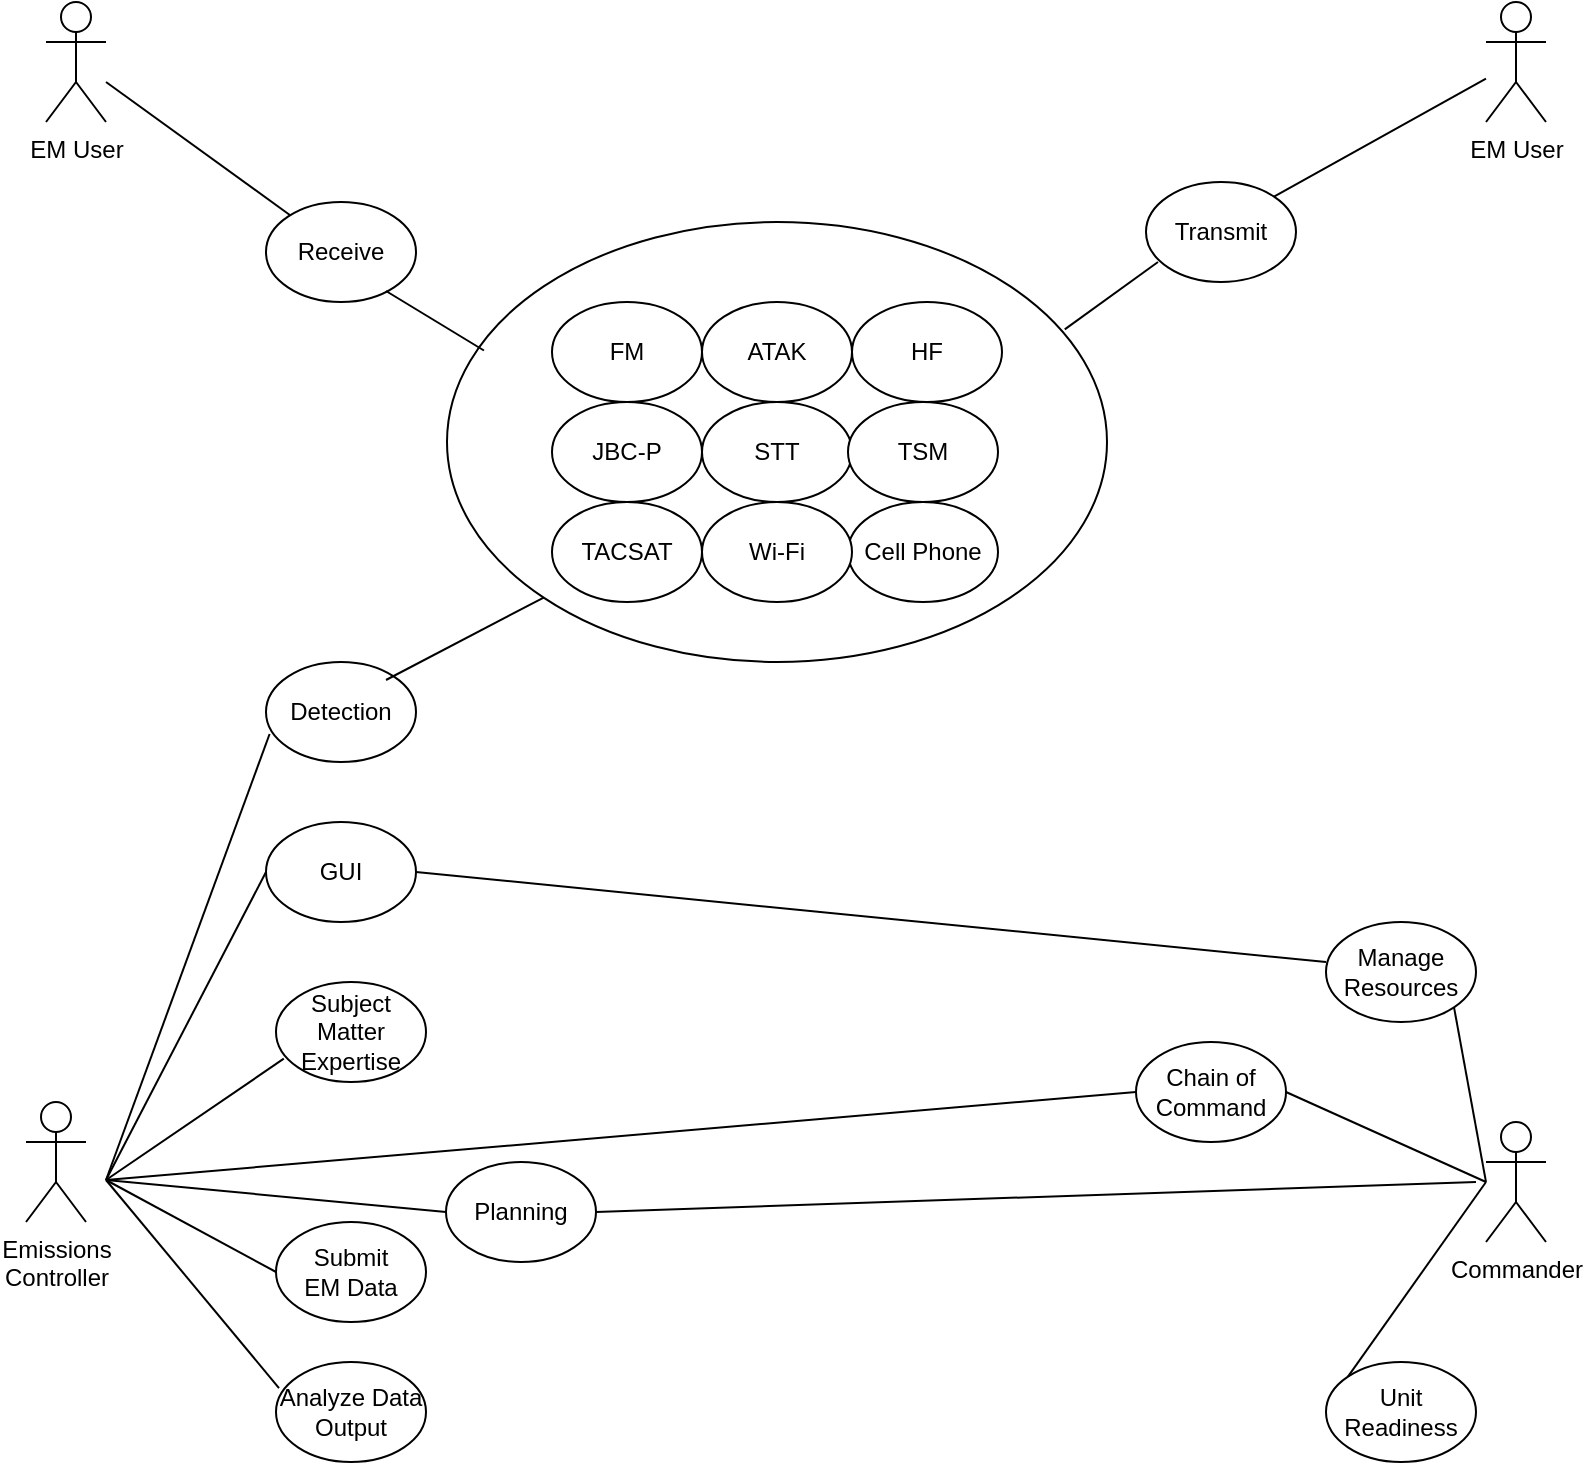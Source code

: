 <mxfile version="23.1.5" type="device">
  <diagram name="Page-1" id="NqtYh5oBrN-9P4b8eAaS">
    <mxGraphModel dx="1687" dy="984" grid="1" gridSize="10" guides="1" tooltips="1" connect="1" arrows="1" fold="1" page="1" pageScale="1" pageWidth="850" pageHeight="1100" math="0" shadow="0">
      <root>
        <mxCell id="0" />
        <mxCell id="1" parent="0" />
        <mxCell id="JL0Pg_3kviWd-iXirs0k-63" value="" style="ellipse;whiteSpace=wrap;html=1;" vertex="1" parent="1">
          <mxGeometry x="260.5" y="300" width="330" height="220" as="geometry" />
        </mxCell>
        <mxCell id="JL0Pg_3kviWd-iXirs0k-1" value="Emissions&lt;br&gt;Controller" style="shape=umlActor;verticalLabelPosition=bottom;verticalAlign=top;html=1;outlineConnect=0;" vertex="1" parent="1">
          <mxGeometry x="50" y="740" width="30" height="60" as="geometry" />
        </mxCell>
        <mxCell id="JL0Pg_3kviWd-iXirs0k-4" value="Commander" style="shape=umlActor;verticalLabelPosition=bottom;verticalAlign=top;html=1;outlineConnect=0;" vertex="1" parent="1">
          <mxGeometry x="780" y="750" width="30" height="60" as="geometry" />
        </mxCell>
        <mxCell id="JL0Pg_3kviWd-iXirs0k-11" value="EM User" style="shape=umlActor;verticalLabelPosition=bottom;verticalAlign=top;html=1;outlineConnect=0;" vertex="1" parent="1">
          <mxGeometry x="60" y="190" width="30" height="60" as="geometry" />
        </mxCell>
        <mxCell id="JL0Pg_3kviWd-iXirs0k-15" value="EM User" style="shape=umlActor;verticalLabelPosition=bottom;verticalAlign=top;html=1;outlineConnect=0;" vertex="1" parent="1">
          <mxGeometry x="780" y="190" width="30" height="60" as="geometry" />
        </mxCell>
        <mxCell id="JL0Pg_3kviWd-iXirs0k-16" value="Manage&lt;br&gt;Resources" style="ellipse;whiteSpace=wrap;html=1;" vertex="1" parent="1">
          <mxGeometry x="700" y="650" width="75" height="50" as="geometry" />
        </mxCell>
        <mxCell id="JL0Pg_3kviWd-iXirs0k-17" value="Chain of Command" style="ellipse;whiteSpace=wrap;html=1;" vertex="1" parent="1">
          <mxGeometry x="605" y="710" width="75" height="50" as="geometry" />
        </mxCell>
        <mxCell id="JL0Pg_3kviWd-iXirs0k-18" value="Analyze Data Output" style="ellipse;whiteSpace=wrap;html=1;" vertex="1" parent="1">
          <mxGeometry x="175" y="870" width="75" height="50" as="geometry" />
        </mxCell>
        <mxCell id="JL0Pg_3kviWd-iXirs0k-19" value="Planning" style="ellipse;whiteSpace=wrap;html=1;" vertex="1" parent="1">
          <mxGeometry x="260" y="770" width="75" height="50" as="geometry" />
        </mxCell>
        <mxCell id="JL0Pg_3kviWd-iXirs0k-20" value="Submit&lt;br&gt;EM Data" style="ellipse;whiteSpace=wrap;html=1;" vertex="1" parent="1">
          <mxGeometry x="175" y="800" width="75" height="50" as="geometry" />
        </mxCell>
        <mxCell id="JL0Pg_3kviWd-iXirs0k-22" value="GUI" style="ellipse;whiteSpace=wrap;html=1;" vertex="1" parent="1">
          <mxGeometry x="170" y="600" width="75" height="50" as="geometry" />
        </mxCell>
        <mxCell id="JL0Pg_3kviWd-iXirs0k-23" value="TACSAT" style="ellipse;whiteSpace=wrap;html=1;" vertex="1" parent="1">
          <mxGeometry x="313" y="440" width="75" height="50" as="geometry" />
        </mxCell>
        <mxCell id="JL0Pg_3kviWd-iXirs0k-24" value="HF" style="ellipse;whiteSpace=wrap;html=1;" vertex="1" parent="1">
          <mxGeometry x="463" y="340" width="75" height="50" as="geometry" />
        </mxCell>
        <mxCell id="JL0Pg_3kviWd-iXirs0k-25" value="JBC-P" style="ellipse;whiteSpace=wrap;html=1;" vertex="1" parent="1">
          <mxGeometry x="313" y="390" width="75" height="50" as="geometry" />
        </mxCell>
        <mxCell id="JL0Pg_3kviWd-iXirs0k-26" value="STT" style="ellipse;whiteSpace=wrap;html=1;" vertex="1" parent="1">
          <mxGeometry x="388" y="390" width="75" height="50" as="geometry" />
        </mxCell>
        <mxCell id="JL0Pg_3kviWd-iXirs0k-27" value="ATAK" style="ellipse;whiteSpace=wrap;html=1;" vertex="1" parent="1">
          <mxGeometry x="388" y="340" width="75" height="50" as="geometry" />
        </mxCell>
        <mxCell id="JL0Pg_3kviWd-iXirs0k-28" value="FM" style="ellipse;whiteSpace=wrap;html=1;" vertex="1" parent="1">
          <mxGeometry x="313" y="340" width="75" height="50" as="geometry" />
        </mxCell>
        <mxCell id="JL0Pg_3kviWd-iXirs0k-29" value="Cell Phone" style="ellipse;whiteSpace=wrap;html=1;" vertex="1" parent="1">
          <mxGeometry x="461" y="440" width="75" height="50" as="geometry" />
        </mxCell>
        <mxCell id="JL0Pg_3kviWd-iXirs0k-30" value="Wi-Fi" style="ellipse;whiteSpace=wrap;html=1;" vertex="1" parent="1">
          <mxGeometry x="388" y="440" width="75" height="50" as="geometry" />
        </mxCell>
        <mxCell id="JL0Pg_3kviWd-iXirs0k-31" value="Detection" style="ellipse;whiteSpace=wrap;html=1;" vertex="1" parent="1">
          <mxGeometry x="170" y="520" width="75" height="50" as="geometry" />
        </mxCell>
        <mxCell id="JL0Pg_3kviWd-iXirs0k-32" value="Unit Readiness" style="ellipse;whiteSpace=wrap;html=1;" vertex="1" parent="1">
          <mxGeometry x="700" y="870" width="75" height="50" as="geometry" />
        </mxCell>
        <mxCell id="JL0Pg_3kviWd-iXirs0k-33" value="Transmit" style="ellipse;whiteSpace=wrap;html=1;" vertex="1" parent="1">
          <mxGeometry x="610" y="280" width="75" height="50" as="geometry" />
        </mxCell>
        <mxCell id="JL0Pg_3kviWd-iXirs0k-34" value="Receive" style="ellipse;whiteSpace=wrap;html=1;" vertex="1" parent="1">
          <mxGeometry x="170" y="290" width="75" height="50" as="geometry" />
        </mxCell>
        <mxCell id="JL0Pg_3kviWd-iXirs0k-35" value="TSM" style="ellipse;whiteSpace=wrap;html=1;" vertex="1" parent="1">
          <mxGeometry x="461" y="390" width="75" height="50" as="geometry" />
        </mxCell>
        <mxCell id="JL0Pg_3kviWd-iXirs0k-45" value="Subject Matter Expertise" style="ellipse;whiteSpace=wrap;html=1;" vertex="1" parent="1">
          <mxGeometry x="175" y="680" width="75" height="50" as="geometry" />
        </mxCell>
        <mxCell id="JL0Pg_3kviWd-iXirs0k-48" value="" style="endArrow=none;html=1;rounded=0;" edge="1" parent="1" target="JL0Pg_3kviWd-iXirs0k-34">
          <mxGeometry width="50" height="50" relative="1" as="geometry">
            <mxPoint x="90" y="230" as="sourcePoint" />
            <mxPoint x="140" y="180" as="targetPoint" />
          </mxGeometry>
        </mxCell>
        <mxCell id="JL0Pg_3kviWd-iXirs0k-49" value="" style="endArrow=none;html=1;rounded=0;entryX=1;entryY=0;entryDx=0;entryDy=0;" edge="1" parent="1" source="JL0Pg_3kviWd-iXirs0k-15" target="JL0Pg_3kviWd-iXirs0k-33">
          <mxGeometry width="50" height="50" relative="1" as="geometry">
            <mxPoint x="580" y="213" as="sourcePoint" />
            <mxPoint x="672" y="280" as="targetPoint" />
          </mxGeometry>
        </mxCell>
        <mxCell id="JL0Pg_3kviWd-iXirs0k-50" value="" style="endArrow=none;html=1;rounded=0;entryX=1;entryY=0;entryDx=0;entryDy=0;exitX=0.024;exitY=0.72;exitDx=0;exitDy=0;exitPerimeter=0;" edge="1" parent="1" source="JL0Pg_3kviWd-iXirs0k-31">
          <mxGeometry width="50" height="50" relative="1" as="geometry">
            <mxPoint x="196" y="720" as="sourcePoint" />
            <mxPoint x="90" y="779" as="targetPoint" />
          </mxGeometry>
        </mxCell>
        <mxCell id="JL0Pg_3kviWd-iXirs0k-51" value="" style="endArrow=none;html=1;rounded=0;entryX=1;entryY=0;entryDx=0;entryDy=0;exitX=0;exitY=0.5;exitDx=0;exitDy=0;" edge="1" parent="1" source="JL0Pg_3kviWd-iXirs0k-22">
          <mxGeometry width="50" height="50" relative="1" as="geometry">
            <mxPoint x="196" y="720" as="sourcePoint" />
            <mxPoint x="90" y="779" as="targetPoint" />
          </mxGeometry>
        </mxCell>
        <mxCell id="JL0Pg_3kviWd-iXirs0k-52" value="" style="endArrow=none;html=1;rounded=0;entryX=1;entryY=0;entryDx=0;entryDy=0;exitX=0;exitY=0.5;exitDx=0;exitDy=0;" edge="1" parent="1" source="JL0Pg_3kviWd-iXirs0k-19">
          <mxGeometry width="50" height="50" relative="1" as="geometry">
            <mxPoint x="250" y="770" as="sourcePoint" />
            <mxPoint x="90" y="779" as="targetPoint" />
          </mxGeometry>
        </mxCell>
        <mxCell id="JL0Pg_3kviWd-iXirs0k-53" value="" style="endArrow=none;html=1;rounded=0;entryX=1;entryY=0;entryDx=0;entryDy=0;exitX=0.052;exitY=0.767;exitDx=0;exitDy=0;exitPerimeter=0;" edge="1" parent="1" source="JL0Pg_3kviWd-iXirs0k-45">
          <mxGeometry width="50" height="50" relative="1" as="geometry">
            <mxPoint x="196" y="720" as="sourcePoint" />
            <mxPoint x="90" y="779" as="targetPoint" />
          </mxGeometry>
        </mxCell>
        <mxCell id="JL0Pg_3kviWd-iXirs0k-54" value="" style="endArrow=none;html=1;rounded=0;entryX=1;entryY=1;entryDx=0;entryDy=0;" edge="1" parent="1" target="JL0Pg_3kviWd-iXirs0k-16">
          <mxGeometry width="50" height="50" relative="1" as="geometry">
            <mxPoint x="780" y="780" as="sourcePoint" />
            <mxPoint x="669" y="829" as="targetPoint" />
          </mxGeometry>
        </mxCell>
        <mxCell id="JL0Pg_3kviWd-iXirs0k-55" value="" style="endArrow=none;html=1;rounded=0;entryX=1;entryY=0.5;entryDx=0;entryDy=0;" edge="1" parent="1" target="JL0Pg_3kviWd-iXirs0k-17">
          <mxGeometry width="50" height="50" relative="1" as="geometry">
            <mxPoint x="780" y="780" as="sourcePoint" />
            <mxPoint x="674" y="839" as="targetPoint" />
          </mxGeometry>
        </mxCell>
        <mxCell id="JL0Pg_3kviWd-iXirs0k-56" value="" style="endArrow=none;html=1;rounded=0;entryX=0;entryY=0;entryDx=0;entryDy=0;" edge="1" parent="1" target="JL0Pg_3kviWd-iXirs0k-32">
          <mxGeometry width="50" height="50" relative="1" as="geometry">
            <mxPoint x="780" y="780" as="sourcePoint" />
            <mxPoint x="674" y="854" as="targetPoint" />
          </mxGeometry>
        </mxCell>
        <mxCell id="JL0Pg_3kviWd-iXirs0k-57" value="" style="endArrow=none;html=1;rounded=0;entryX=1;entryY=0;entryDx=0;entryDy=0;exitX=0.056;exitY=0.292;exitDx=0;exitDy=0;exitPerimeter=0;" edge="1" parent="1" source="JL0Pg_3kviWd-iXirs0k-63">
          <mxGeometry width="50" height="50" relative="1" as="geometry">
            <mxPoint x="336" y="275.5" as="sourcePoint" />
            <mxPoint x="230" y="334.5" as="targetPoint" />
          </mxGeometry>
        </mxCell>
        <mxCell id="JL0Pg_3kviWd-iXirs0k-58" value="" style="endArrow=none;html=1;rounded=0;entryX=0.936;entryY=0.244;entryDx=0;entryDy=0;entryPerimeter=0;" edge="1" parent="1" target="JL0Pg_3kviWd-iXirs0k-63">
          <mxGeometry width="50" height="50" relative="1" as="geometry">
            <mxPoint x="616" y="320" as="sourcePoint" />
            <mxPoint x="560" y="350" as="targetPoint" />
          </mxGeometry>
        </mxCell>
        <mxCell id="JL0Pg_3kviWd-iXirs0k-59" value="" style="endArrow=none;html=1;rounded=0;entryX=1;entryY=0;entryDx=0;entryDy=0;exitX=0;exitY=0.5;exitDx=0;exitDy=0;" edge="1" parent="1" source="JL0Pg_3kviWd-iXirs0k-17">
          <mxGeometry width="50" height="50" relative="1" as="geometry">
            <mxPoint x="196" y="720" as="sourcePoint" />
            <mxPoint x="90" y="779" as="targetPoint" />
          </mxGeometry>
        </mxCell>
        <mxCell id="JL0Pg_3kviWd-iXirs0k-60" value="" style="endArrow=none;html=1;rounded=0;entryX=1;entryY=0.5;entryDx=0;entryDy=0;" edge="1" parent="1" target="JL0Pg_3kviWd-iXirs0k-19">
          <mxGeometry width="50" height="50" relative="1" as="geometry">
            <mxPoint x="775" y="780" as="sourcePoint" />
            <mxPoint x="669" y="839" as="targetPoint" />
          </mxGeometry>
        </mxCell>
        <mxCell id="JL0Pg_3kviWd-iXirs0k-61" value="" style="endArrow=none;html=1;rounded=0;entryX=1;entryY=0;entryDx=0;entryDy=0;exitX=0.02;exitY=0.261;exitDx=0;exitDy=0;exitPerimeter=0;" edge="1" parent="1" source="JL0Pg_3kviWd-iXirs0k-18">
          <mxGeometry width="50" height="50" relative="1" as="geometry">
            <mxPoint x="196" y="720" as="sourcePoint" />
            <mxPoint x="90" y="779" as="targetPoint" />
          </mxGeometry>
        </mxCell>
        <mxCell id="JL0Pg_3kviWd-iXirs0k-62" value="" style="endArrow=none;html=1;rounded=0;entryX=1;entryY=0;entryDx=0;entryDy=0;exitX=0;exitY=0.5;exitDx=0;exitDy=0;" edge="1" parent="1" source="JL0Pg_3kviWd-iXirs0k-20">
          <mxGeometry width="50" height="50" relative="1" as="geometry">
            <mxPoint x="196" y="720" as="sourcePoint" />
            <mxPoint x="90" y="779" as="targetPoint" />
          </mxGeometry>
        </mxCell>
        <mxCell id="JL0Pg_3kviWd-iXirs0k-66" value="" style="endArrow=none;html=1;rounded=0;entryX=1;entryY=0.5;entryDx=0;entryDy=0;" edge="1" parent="1" target="JL0Pg_3kviWd-iXirs0k-22">
          <mxGeometry width="50" height="50" relative="1" as="geometry">
            <mxPoint x="700" y="670" as="sourcePoint" />
            <mxPoint x="594" y="729" as="targetPoint" />
          </mxGeometry>
        </mxCell>
        <mxCell id="JL0Pg_3kviWd-iXirs0k-67" value="" style="endArrow=none;html=1;rounded=0;entryX=1;entryY=0;entryDx=0;entryDy=0;exitX=0;exitY=1;exitDx=0;exitDy=0;" edge="1" parent="1" source="JL0Pg_3kviWd-iXirs0k-63">
          <mxGeometry width="50" height="50" relative="1" as="geometry">
            <mxPoint x="336" y="470" as="sourcePoint" />
            <mxPoint x="230" y="529" as="targetPoint" />
          </mxGeometry>
        </mxCell>
      </root>
    </mxGraphModel>
  </diagram>
</mxfile>
